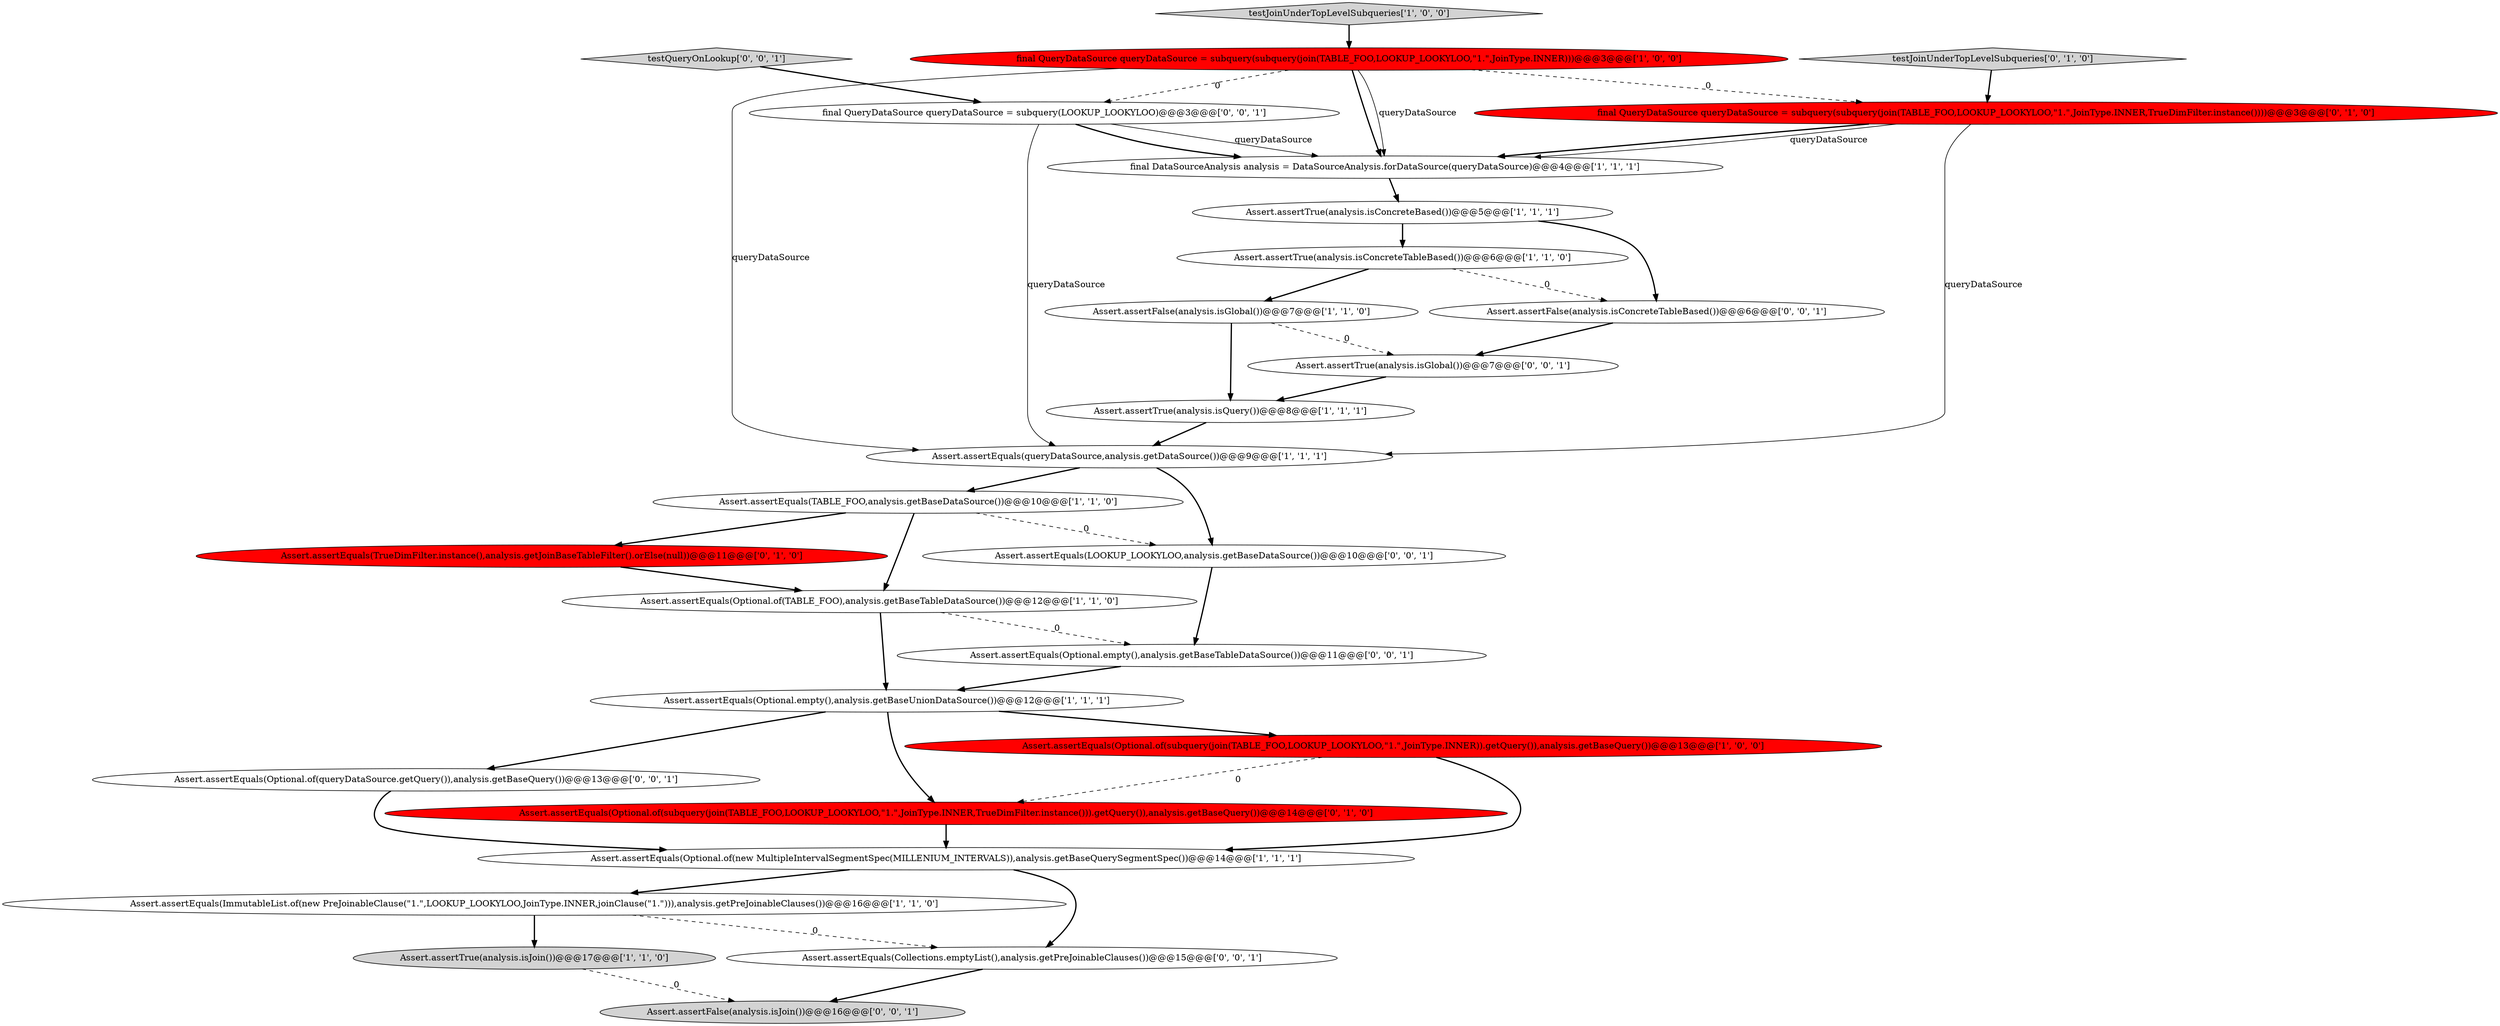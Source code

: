 digraph {
23 [style = filled, label = "final QueryDataSource queryDataSource = subquery(LOOKUP_LOOKYLOO)@@@3@@@['0', '0', '1']", fillcolor = white, shape = ellipse image = "AAA0AAABBB3BBB"];
21 [style = filled, label = "Assert.assertFalse(analysis.isJoin())@@@16@@@['0', '0', '1']", fillcolor = lightgray, shape = ellipse image = "AAA0AAABBB3BBB"];
3 [style = filled, label = "Assert.assertTrue(analysis.isConcreteTableBased())@@@6@@@['1', '1', '0']", fillcolor = white, shape = ellipse image = "AAA0AAABBB1BBB"];
25 [style = filled, label = "testQueryOnLookup['0', '0', '1']", fillcolor = lightgray, shape = diamond image = "AAA0AAABBB3BBB"];
5 [style = filled, label = "Assert.assertFalse(analysis.isGlobal())@@@7@@@['1', '1', '0']", fillcolor = white, shape = ellipse image = "AAA0AAABBB1BBB"];
19 [style = filled, label = "Assert.assertTrue(analysis.isGlobal())@@@7@@@['0', '0', '1']", fillcolor = white, shape = ellipse image = "AAA0AAABBB3BBB"];
22 [style = filled, label = "Assert.assertEquals(Optional.empty(),analysis.getBaseTableDataSource())@@@11@@@['0', '0', '1']", fillcolor = white, shape = ellipse image = "AAA0AAABBB3BBB"];
11 [style = filled, label = "Assert.assertEquals(Optional.of(TABLE_FOO),analysis.getBaseTableDataSource())@@@12@@@['1', '1', '0']", fillcolor = white, shape = ellipse image = "AAA0AAABBB1BBB"];
27 [style = filled, label = "Assert.assertFalse(analysis.isConcreteTableBased())@@@6@@@['0', '0', '1']", fillcolor = white, shape = ellipse image = "AAA0AAABBB3BBB"];
16 [style = filled, label = "Assert.assertEquals(TrueDimFilter.instance(),analysis.getJoinBaseTableFilter().orElse(null))@@@11@@@['0', '1', '0']", fillcolor = red, shape = ellipse image = "AAA1AAABBB2BBB"];
20 [style = filled, label = "Assert.assertEquals(LOOKUP_LOOKYLOO,analysis.getBaseDataSource())@@@10@@@['0', '0', '1']", fillcolor = white, shape = ellipse image = "AAA0AAABBB3BBB"];
26 [style = filled, label = "Assert.assertEquals(Optional.of(queryDataSource.getQuery()),analysis.getBaseQuery())@@@13@@@['0', '0', '1']", fillcolor = white, shape = ellipse image = "AAA0AAABBB3BBB"];
2 [style = filled, label = "Assert.assertTrue(analysis.isJoin())@@@17@@@['1', '1', '0']", fillcolor = lightgray, shape = ellipse image = "AAA0AAABBB1BBB"];
24 [style = filled, label = "Assert.assertEquals(Collections.emptyList(),analysis.getPreJoinableClauses())@@@15@@@['0', '0', '1']", fillcolor = white, shape = ellipse image = "AAA0AAABBB3BBB"];
6 [style = filled, label = "final DataSourceAnalysis analysis = DataSourceAnalysis.forDataSource(queryDataSource)@@@4@@@['1', '1', '1']", fillcolor = white, shape = ellipse image = "AAA0AAABBB1BBB"];
12 [style = filled, label = "Assert.assertEquals(Optional.empty(),analysis.getBaseUnionDataSource())@@@12@@@['1', '1', '1']", fillcolor = white, shape = ellipse image = "AAA0AAABBB1BBB"];
9 [style = filled, label = "Assert.assertTrue(analysis.isConcreteBased())@@@5@@@['1', '1', '1']", fillcolor = white, shape = ellipse image = "AAA0AAABBB1BBB"];
7 [style = filled, label = "Assert.assertTrue(analysis.isQuery())@@@8@@@['1', '1', '1']", fillcolor = white, shape = ellipse image = "AAA0AAABBB1BBB"];
15 [style = filled, label = "testJoinUnderTopLevelSubqueries['0', '1', '0']", fillcolor = lightgray, shape = diamond image = "AAA0AAABBB2BBB"];
13 [style = filled, label = "Assert.assertEquals(Optional.of(new MultipleIntervalSegmentSpec(MILLENIUM_INTERVALS)),analysis.getBaseQuerySegmentSpec())@@@14@@@['1', '1', '1']", fillcolor = white, shape = ellipse image = "AAA0AAABBB1BBB"];
1 [style = filled, label = "final QueryDataSource queryDataSource = subquery(subquery(join(TABLE_FOO,LOOKUP_LOOKYLOO,\"1.\",JoinType.INNER)))@@@3@@@['1', '0', '0']", fillcolor = red, shape = ellipse image = "AAA1AAABBB1BBB"];
14 [style = filled, label = "testJoinUnderTopLevelSubqueries['1', '0', '0']", fillcolor = lightgray, shape = diamond image = "AAA0AAABBB1BBB"];
10 [style = filled, label = "Assert.assertEquals(ImmutableList.of(new PreJoinableClause(\"1.\",LOOKUP_LOOKYLOO,JoinType.INNER,joinClause(\"1.\"))),analysis.getPreJoinableClauses())@@@16@@@['1', '1', '0']", fillcolor = white, shape = ellipse image = "AAA0AAABBB1BBB"];
18 [style = filled, label = "Assert.assertEquals(Optional.of(subquery(join(TABLE_FOO,LOOKUP_LOOKYLOO,\"1.\",JoinType.INNER,TrueDimFilter.instance())).getQuery()),analysis.getBaseQuery())@@@14@@@['0', '1', '0']", fillcolor = red, shape = ellipse image = "AAA1AAABBB2BBB"];
17 [style = filled, label = "final QueryDataSource queryDataSource = subquery(subquery(join(TABLE_FOO,LOOKUP_LOOKYLOO,\"1.\",JoinType.INNER,TrueDimFilter.instance())))@@@3@@@['0', '1', '0']", fillcolor = red, shape = ellipse image = "AAA1AAABBB2BBB"];
8 [style = filled, label = "Assert.assertEquals(Optional.of(subquery(join(TABLE_FOO,LOOKUP_LOOKYLOO,\"1.\",JoinType.INNER)).getQuery()),analysis.getBaseQuery())@@@13@@@['1', '0', '0']", fillcolor = red, shape = ellipse image = "AAA1AAABBB1BBB"];
4 [style = filled, label = "Assert.assertEquals(queryDataSource,analysis.getDataSource())@@@9@@@['1', '1', '1']", fillcolor = white, shape = ellipse image = "AAA0AAABBB1BBB"];
0 [style = filled, label = "Assert.assertEquals(TABLE_FOO,analysis.getBaseDataSource())@@@10@@@['1', '1', '0']", fillcolor = white, shape = ellipse image = "AAA0AAABBB1BBB"];
13->10 [style = bold, label=""];
0->16 [style = bold, label=""];
16->11 [style = bold, label=""];
13->24 [style = bold, label=""];
17->6 [style = bold, label=""];
25->23 [style = bold, label=""];
3->27 [style = dashed, label="0"];
11->22 [style = dashed, label="0"];
0->11 [style = bold, label=""];
23->4 [style = solid, label="queryDataSource"];
11->12 [style = bold, label=""];
12->26 [style = bold, label=""];
7->4 [style = bold, label=""];
0->20 [style = dashed, label="0"];
26->13 [style = bold, label=""];
14->1 [style = bold, label=""];
4->0 [style = bold, label=""];
20->22 [style = bold, label=""];
9->27 [style = bold, label=""];
15->17 [style = bold, label=""];
3->5 [style = bold, label=""];
1->17 [style = dashed, label="0"];
1->6 [style = bold, label=""];
1->6 [style = solid, label="queryDataSource"];
24->21 [style = bold, label=""];
2->21 [style = dashed, label="0"];
12->8 [style = bold, label=""];
22->12 [style = bold, label=""];
23->6 [style = bold, label=""];
1->4 [style = solid, label="queryDataSource"];
12->18 [style = bold, label=""];
4->20 [style = bold, label=""];
18->13 [style = bold, label=""];
9->3 [style = bold, label=""];
5->7 [style = bold, label=""];
8->18 [style = dashed, label="0"];
10->2 [style = bold, label=""];
17->6 [style = solid, label="queryDataSource"];
27->19 [style = bold, label=""];
23->6 [style = solid, label="queryDataSource"];
17->4 [style = solid, label="queryDataSource"];
6->9 [style = bold, label=""];
5->19 [style = dashed, label="0"];
1->23 [style = dashed, label="0"];
19->7 [style = bold, label=""];
10->24 [style = dashed, label="0"];
8->13 [style = bold, label=""];
}
